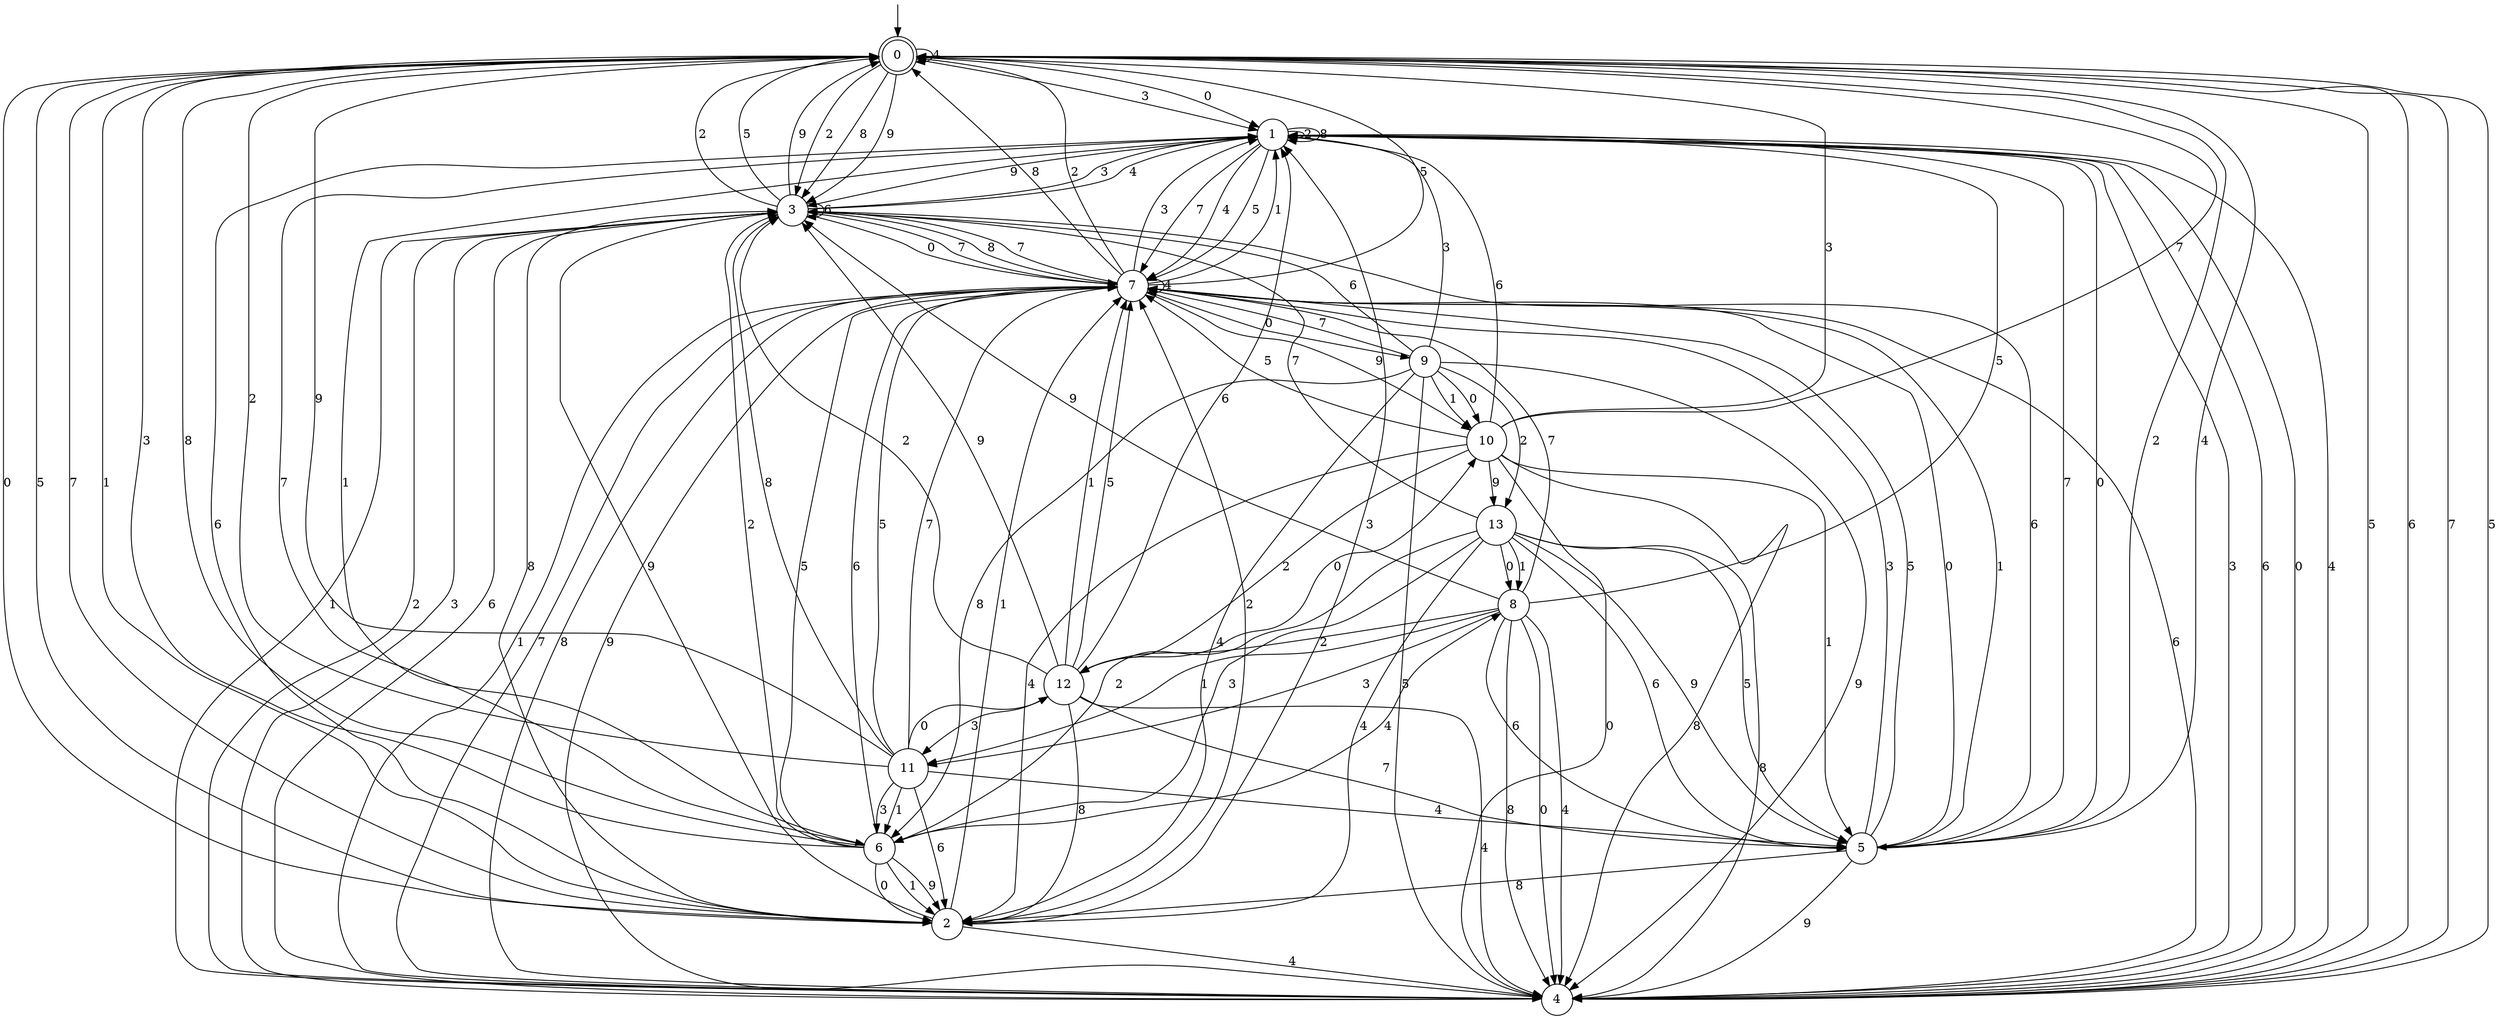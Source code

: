digraph g {

	s0 [shape="doublecircle" label="0"];
	s1 [shape="circle" label="1"];
	s2 [shape="circle" label="2"];
	s3 [shape="circle" label="3"];
	s4 [shape="circle" label="4"];
	s5 [shape="circle" label="5"];
	s6 [shape="circle" label="6"];
	s7 [shape="circle" label="7"];
	s8 [shape="circle" label="8"];
	s9 [shape="circle" label="9"];
	s10 [shape="circle" label="10"];
	s11 [shape="circle" label="11"];
	s12 [shape="circle" label="12"];
	s13 [shape="circle" label="13"];
	s0 -> s1 [label="0"];
	s0 -> s2 [label="1"];
	s0 -> s3 [label="2"];
	s0 -> s1 [label="3"];
	s0 -> s0 [label="4"];
	s0 -> s4 [label="5"];
	s0 -> s4 [label="6"];
	s0 -> s4 [label="7"];
	s0 -> s3 [label="8"];
	s0 -> s3 [label="9"];
	s1 -> s5 [label="0"];
	s1 -> s6 [label="1"];
	s1 -> s1 [label="2"];
	s1 -> s4 [label="3"];
	s1 -> s7 [label="4"];
	s1 -> s7 [label="5"];
	s1 -> s4 [label="6"];
	s1 -> s7 [label="7"];
	s1 -> s1 [label="8"];
	s1 -> s3 [label="9"];
	s2 -> s0 [label="0"];
	s2 -> s7 [label="1"];
	s2 -> s7 [label="2"];
	s2 -> s1 [label="3"];
	s2 -> s4 [label="4"];
	s2 -> s0 [label="5"];
	s2 -> s1 [label="6"];
	s2 -> s0 [label="7"];
	s2 -> s3 [label="8"];
	s2 -> s3 [label="9"];
	s3 -> s7 [label="0"];
	s3 -> s4 [label="1"];
	s3 -> s0 [label="2"];
	s3 -> s1 [label="3"];
	s3 -> s1 [label="4"];
	s3 -> s0 [label="5"];
	s3 -> s3 [label="6"];
	s3 -> s7 [label="7"];
	s3 -> s7 [label="8"];
	s3 -> s0 [label="9"];
	s4 -> s1 [label="0"];
	s4 -> s7 [label="1"];
	s4 -> s3 [label="2"];
	s4 -> s3 [label="3"];
	s4 -> s1 [label="4"];
	s4 -> s0 [label="5"];
	s4 -> s3 [label="6"];
	s4 -> s7 [label="7"];
	s4 -> s7 [label="8"];
	s4 -> s7 [label="9"];
	s5 -> s7 [label="0"];
	s5 -> s7 [label="1"];
	s5 -> s0 [label="2"];
	s5 -> s7 [label="3"];
	s5 -> s0 [label="4"];
	s5 -> s7 [label="5"];
	s5 -> s3 [label="6"];
	s5 -> s1 [label="7"];
	s5 -> s2 [label="8"];
	s5 -> s4 [label="9"];
	s6 -> s2 [label="0"];
	s6 -> s2 [label="1"];
	s6 -> s3 [label="2"];
	s6 -> s0 [label="3"];
	s6 -> s8 [label="4"];
	s6 -> s7 [label="5"];
	s6 -> s7 [label="6"];
	s6 -> s1 [label="7"];
	s6 -> s0 [label="8"];
	s6 -> s2 [label="9"];
	s7 -> s9 [label="0"];
	s7 -> s1 [label="1"];
	s7 -> s0 [label="2"];
	s7 -> s1 [label="3"];
	s7 -> s7 [label="4"];
	s7 -> s0 [label="5"];
	s7 -> s4 [label="6"];
	s7 -> s3 [label="7"];
	s7 -> s0 [label="8"];
	s7 -> s10 [label="9"];
	s8 -> s4 [label="0"];
	s8 -> s11 [label="1"];
	s8 -> s12 [label="2"];
	s8 -> s11 [label="3"];
	s8 -> s4 [label="4"];
	s8 -> s1 [label="5"];
	s8 -> s5 [label="6"];
	s8 -> s7 [label="7"];
	s8 -> s4 [label="8"];
	s8 -> s3 [label="9"];
	s9 -> s10 [label="0"];
	s9 -> s10 [label="1"];
	s9 -> s13 [label="2"];
	s9 -> s1 [label="3"];
	s9 -> s2 [label="4"];
	s9 -> s4 [label="5"];
	s9 -> s3 [label="6"];
	s9 -> s7 [label="7"];
	s9 -> s6 [label="8"];
	s9 -> s4 [label="9"];
	s10 -> s4 [label="0"];
	s10 -> s5 [label="1"];
	s10 -> s12 [label="2"];
	s10 -> s0 [label="3"];
	s10 -> s2 [label="4"];
	s10 -> s7 [label="5"];
	s10 -> s1 [label="6"];
	s10 -> s0 [label="7"];
	s10 -> s4 [label="8"];
	s10 -> s13 [label="9"];
	s11 -> s12 [label="0"];
	s11 -> s6 [label="1"];
	s11 -> s0 [label="2"];
	s11 -> s6 [label="3"];
	s11 -> s5 [label="4"];
	s11 -> s7 [label="5"];
	s11 -> s2 [label="6"];
	s11 -> s7 [label="7"];
	s11 -> s3 [label="8"];
	s11 -> s0 [label="9"];
	s12 -> s10 [label="0"];
	s12 -> s7 [label="1"];
	s12 -> s3 [label="2"];
	s12 -> s11 [label="3"];
	s12 -> s4 [label="4"];
	s12 -> s7 [label="5"];
	s12 -> s1 [label="6"];
	s12 -> s5 [label="7"];
	s12 -> s2 [label="8"];
	s12 -> s3 [label="9"];
	s13 -> s8 [label="0"];
	s13 -> s8 [label="1"];
	s13 -> s6 [label="2"];
	s13 -> s6 [label="3"];
	s13 -> s2 [label="4"];
	s13 -> s5 [label="5"];
	s13 -> s5 [label="6"];
	s13 -> s3 [label="7"];
	s13 -> s4 [label="8"];
	s13 -> s5 [label="9"];

__start0 [label="" shape="none" width="0" height="0"];
__start0 -> s0;

}
